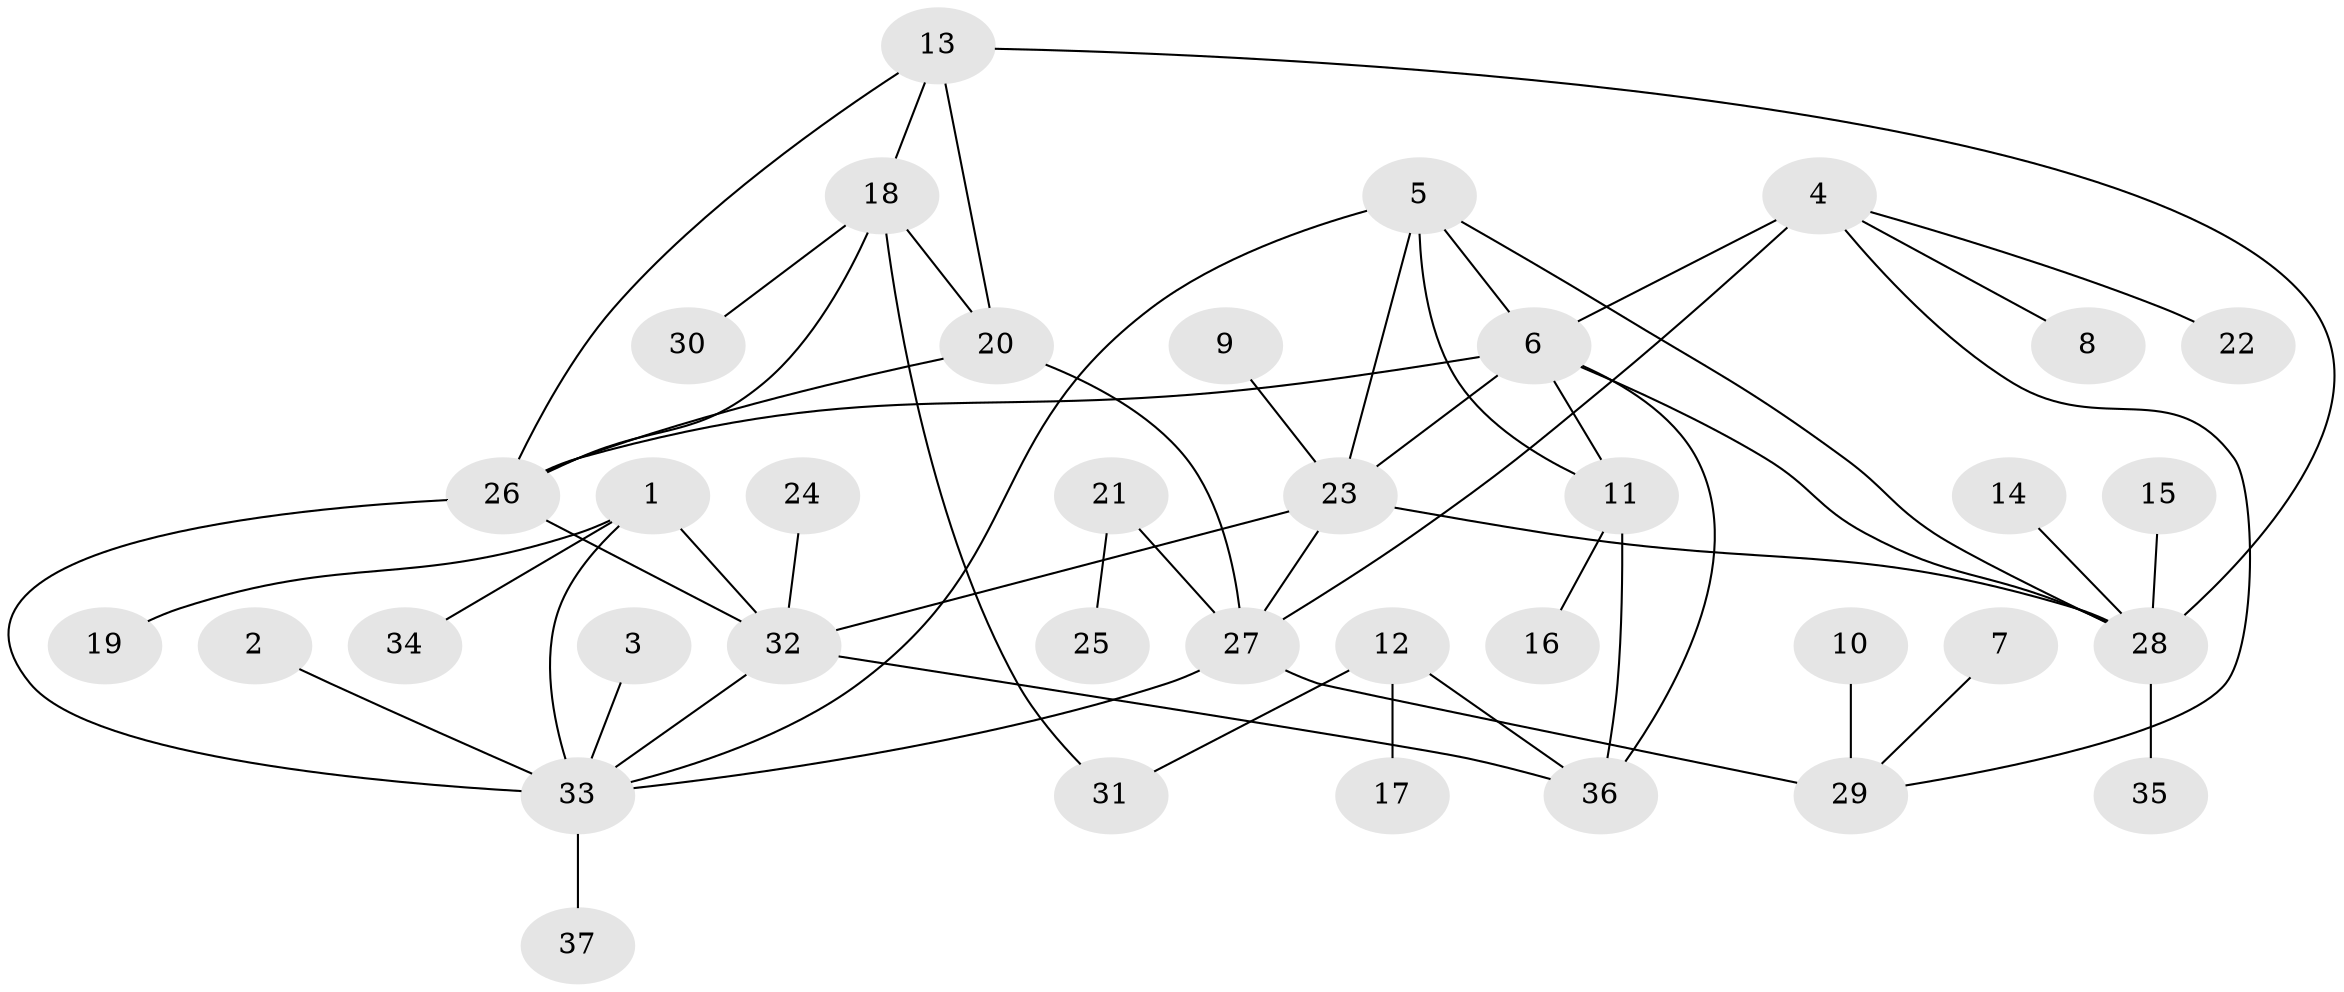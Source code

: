 // original degree distribution, {7: 0.06976744186046512, 6: 0.023255813953488372, 8: 0.046511627906976744, 9: 0.011627906976744186, 4: 0.05813953488372093, 5: 0.046511627906976744, 11: 0.011627906976744186, 1: 0.5697674418604651, 3: 0.011627906976744186, 2: 0.1511627906976744}
// Generated by graph-tools (version 1.1) at 2025/37/03/04/25 23:37:51]
// undirected, 37 vertices, 55 edges
graph export_dot {
  node [color=gray90,style=filled];
  1;
  2;
  3;
  4;
  5;
  6;
  7;
  8;
  9;
  10;
  11;
  12;
  13;
  14;
  15;
  16;
  17;
  18;
  19;
  20;
  21;
  22;
  23;
  24;
  25;
  26;
  27;
  28;
  29;
  30;
  31;
  32;
  33;
  34;
  35;
  36;
  37;
  1 -- 19 [weight=1.0];
  1 -- 32 [weight=2.0];
  1 -- 33 [weight=2.0];
  1 -- 34 [weight=1.0];
  2 -- 33 [weight=1.0];
  3 -- 33 [weight=1.0];
  4 -- 6 [weight=1.0];
  4 -- 8 [weight=1.0];
  4 -- 22 [weight=1.0];
  4 -- 27 [weight=2.0];
  4 -- 29 [weight=1.0];
  5 -- 6 [weight=1.0];
  5 -- 11 [weight=1.0];
  5 -- 23 [weight=1.0];
  5 -- 28 [weight=1.0];
  5 -- 33 [weight=1.0];
  6 -- 11 [weight=2.0];
  6 -- 23 [weight=1.0];
  6 -- 26 [weight=1.0];
  6 -- 28 [weight=1.0];
  6 -- 36 [weight=1.0];
  7 -- 29 [weight=1.0];
  9 -- 23 [weight=1.0];
  10 -- 29 [weight=1.0];
  11 -- 16 [weight=1.0];
  11 -- 36 [weight=2.0];
  12 -- 17 [weight=1.0];
  12 -- 31 [weight=1.0];
  12 -- 36 [weight=2.0];
  13 -- 18 [weight=1.0];
  13 -- 20 [weight=1.0];
  13 -- 26 [weight=1.0];
  13 -- 28 [weight=1.0];
  14 -- 28 [weight=1.0];
  15 -- 28 [weight=1.0];
  18 -- 20 [weight=1.0];
  18 -- 26 [weight=1.0];
  18 -- 30 [weight=1.0];
  18 -- 31 [weight=1.0];
  20 -- 26 [weight=1.0];
  20 -- 27 [weight=2.0];
  21 -- 25 [weight=1.0];
  21 -- 27 [weight=1.0];
  23 -- 27 [weight=1.0];
  23 -- 28 [weight=1.0];
  23 -- 32 [weight=1.0];
  24 -- 32 [weight=1.0];
  26 -- 32 [weight=1.0];
  26 -- 33 [weight=1.0];
  27 -- 29 [weight=2.0];
  27 -- 33 [weight=1.0];
  28 -- 35 [weight=1.0];
  32 -- 33 [weight=1.0];
  32 -- 36 [weight=1.0];
  33 -- 37 [weight=1.0];
}
